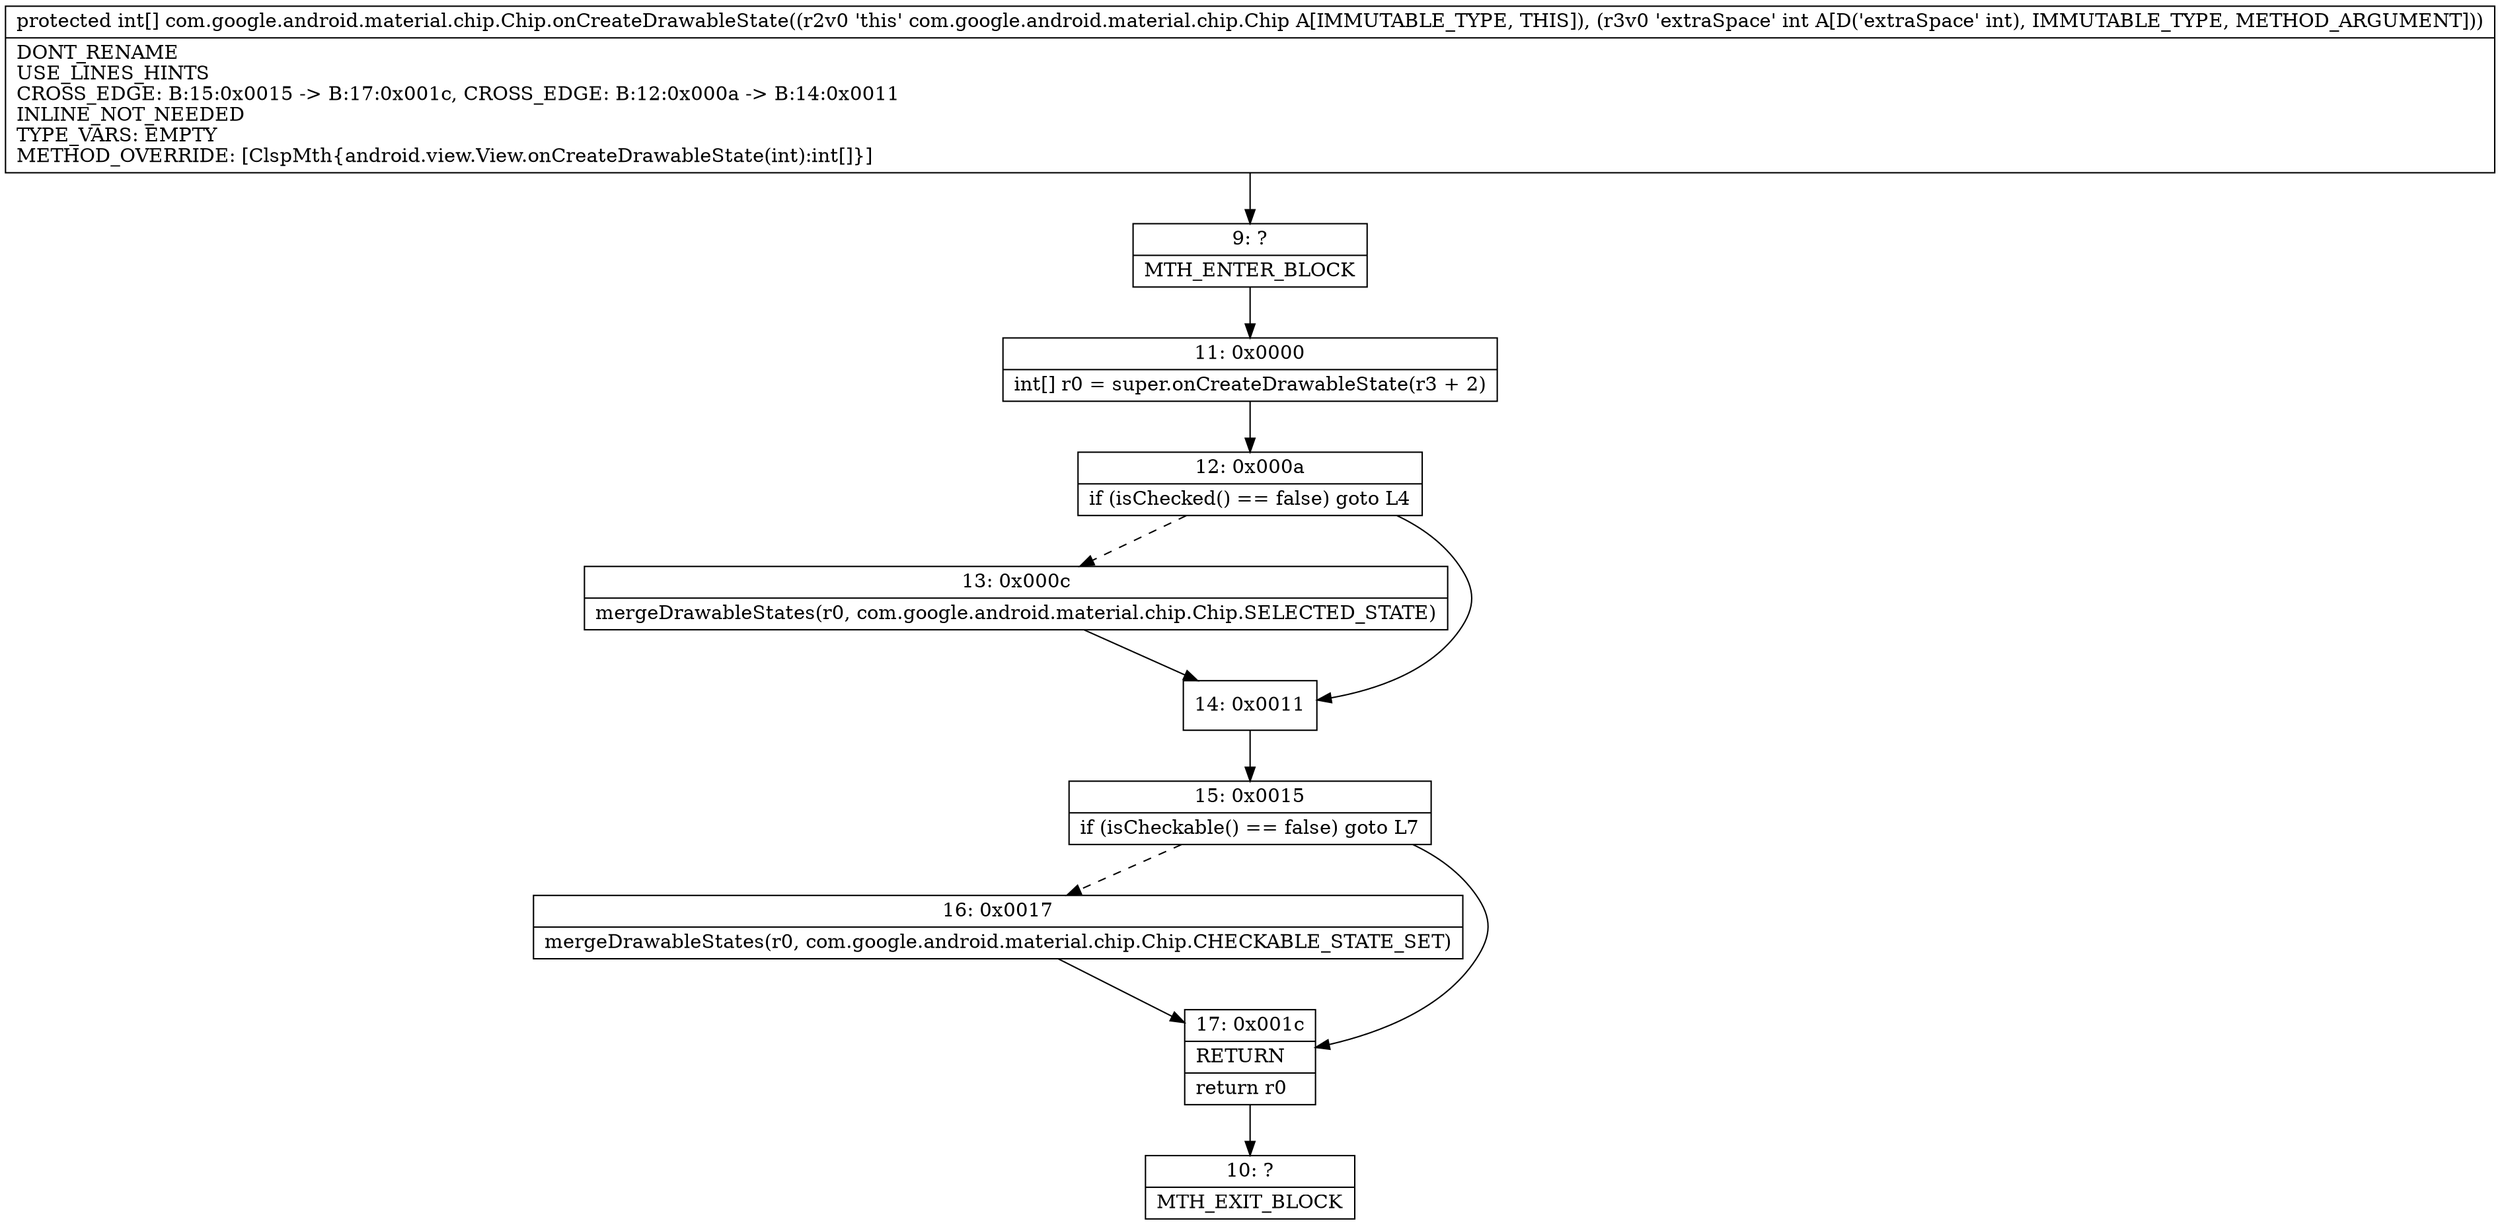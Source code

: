 digraph "CFG forcom.google.android.material.chip.Chip.onCreateDrawableState(I)[I" {
Node_9 [shape=record,label="{9\:\ ?|MTH_ENTER_BLOCK\l}"];
Node_11 [shape=record,label="{11\:\ 0x0000|int[] r0 = super.onCreateDrawableState(r3 + 2)\l}"];
Node_12 [shape=record,label="{12\:\ 0x000a|if (isChecked() == false) goto L4\l}"];
Node_13 [shape=record,label="{13\:\ 0x000c|mergeDrawableStates(r0, com.google.android.material.chip.Chip.SELECTED_STATE)\l}"];
Node_14 [shape=record,label="{14\:\ 0x0011}"];
Node_15 [shape=record,label="{15\:\ 0x0015|if (isCheckable() == false) goto L7\l}"];
Node_16 [shape=record,label="{16\:\ 0x0017|mergeDrawableStates(r0, com.google.android.material.chip.Chip.CHECKABLE_STATE_SET)\l}"];
Node_17 [shape=record,label="{17\:\ 0x001c|RETURN\l|return r0\l}"];
Node_10 [shape=record,label="{10\:\ ?|MTH_EXIT_BLOCK\l}"];
MethodNode[shape=record,label="{protected int[] com.google.android.material.chip.Chip.onCreateDrawableState((r2v0 'this' com.google.android.material.chip.Chip A[IMMUTABLE_TYPE, THIS]), (r3v0 'extraSpace' int A[D('extraSpace' int), IMMUTABLE_TYPE, METHOD_ARGUMENT]))  | DONT_RENAME\lUSE_LINES_HINTS\lCROSS_EDGE: B:15:0x0015 \-\> B:17:0x001c, CROSS_EDGE: B:12:0x000a \-\> B:14:0x0011\lINLINE_NOT_NEEDED\lTYPE_VARS: EMPTY\lMETHOD_OVERRIDE: [ClspMth\{android.view.View.onCreateDrawableState(int):int[]\}]\l}"];
MethodNode -> Node_9;Node_9 -> Node_11;
Node_11 -> Node_12;
Node_12 -> Node_13[style=dashed];
Node_12 -> Node_14;
Node_13 -> Node_14;
Node_14 -> Node_15;
Node_15 -> Node_16[style=dashed];
Node_15 -> Node_17;
Node_16 -> Node_17;
Node_17 -> Node_10;
}

